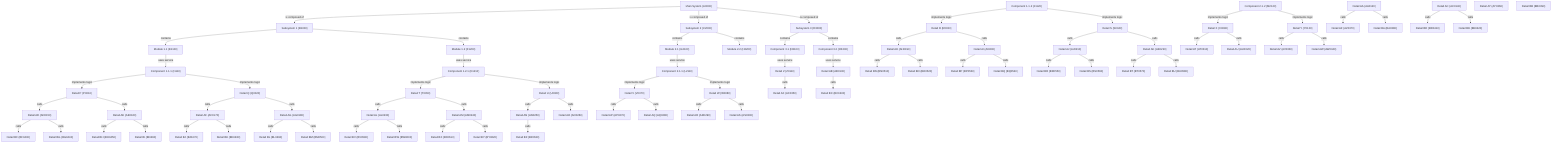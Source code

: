 graph TD
    A["Main System (A0000)"]
    B["Subsystem 1 (B1000)"]
    C["Subsystem 2 (C2000)"]
    D["Subsystem 3 (D3000)"]
    E["Module 1.1 (E1100)"]
    F["Module 1.2 (F1200)"]
    G["Module 2.1 (G2100)"]
    H["Module 2.2 (H2200)"]
    I["Component 1.1.1 (I1110)"]
    J["Component 1.1.2 (J1120)"]
    K["Component 1.2.1 (K1210)"]
    L["Component 2.1.1 (L2110)"]
    M["Component 2.1.2 (M2120)"]
    N["Component 3.1 (N3100)"]
    O["Component 3.2 (O3200)"]
    P["Detail P (P0010)"]
    Q["Detail Q (Q0020)"]
    R["Detail R (R0030)"]
    S["Detail S (S0040)"]
    T["Detail T (T0050)"]
    U["Detail U (U0060)"]
    V["Detail V (V0070)"]
    W["Detail W (W0080)"]
    X["Detail X (X0090)"]
    Y["Detail Y (Y0100)"]
    Z["Detail Z (Z0110)"]
    AA["Detail AA (AA0120)"]
    AB["Detail AB (AB0130)"]
    AC["Detail AC (AC0140)"]
    AD["Detail AD (AD0150)"]
    AE["Detail AE (AE0160)"]
    AF["Detail AF (AF0170)"]
    AG["Detail AG (AG0180)"]
    AH["Detail AH (AH0190)"]
    AI["Detail AI (AI0200)"]
    AJ["Detail AJ (AJ0210)"]
    AK["Detail AK (AK0220)"]
    AL["Detail AL (AL0230)"]
    AM["Detail AM (AM0240)"]
    AN["Detail AN (AN0250)"]
    AO["Detail AO (AO0260)"]
    AP["Detail AP (AP0270)"]
    AQ["Detail AQ (AQ0280)"]
    AR["Detail AR (AR0290)"]
    AS["Detail AS (AS0300)"]
    AT["Detail AT (AT0310)"]
    AU["Detail AU (AU0320)"]
    AV["Detail AV (AV0330)"]
    AW["Detail AW (AW0340)"]
    AX["Detail AX (AX0350)"]
    AY["Detail AY (AY0360)"]
    AZ["Detail AZ (AZ0370)"]
    BA["Detail BA (BA0380)"]
    BB["Detail BB (BB0390)"]
    BC["Detail BC (BC0400)"]
    BD["Detail BD (BD0410)"]
    BE["Detail BE (BE0420)"]
    BF["Detail BF (BF0430)"]
    BG["Detail BG (BG0440)"]
    BH["Detail BH (BH0450)"]
    BI["Detail BI (BI0460)"]
    BJ["Detail BJ (BJ0470)"]
    BK["Detail BK (BK0480)"]
    BL["Detail BL (BL0490)"]
    BM["Detail BM (BM0500)"]
    BN["Detail BN (BN0510)"]
    BO["Detail BO (BO0520)"]
    BP["Detail BP (BP0530)"]
    BQ["Detail BQ (BQ0540)"]
    BR["Detail BR (BR0550)"]
    BS["Detail BS (BS0560)"]
    BT["Detail BT (BT0570)"]
    BU["Detail BU (BU0580)"]
    BV["Detail BV (BV0590)"]
    BW["Detail BW (BW0600)"]
    BX["Detail BX (BX0610)"]
    BY["Detail BY (BY0620)"]
    BZ["Detail BZ (BZ0630)"]

    %% Level 1: System -> Subsystem
    A -->|"is composed of"| B
    A -->|"is composed of"| C
    A -->|"is composed of"| D

    %% Level 2: Subsystem -> Module
    B -->|"contains"| E
    B -->|"contains"| F
    C -->|"contains"| G
    C -->|"contains"| H
    D -->|"contains"| N
    D -->|"contains"| O

    %% Level 3: Module -> Component
    E -->|"uses service"| I
    F -->|"uses service"| K
    G -->|"uses service"| L
    N -->|"uses service"| Z
    O -->|"uses service"| AB

    %% Level 4: Component -> Detail
    I -->|"implements logic"| P
    I -->|"implements logic"| Q
    J -->|"implements logic"| R
    J -->|"implements logic"| S
    K -->|"implements logic"| T
    K -->|"implements logic"| U
    L -->|"implements logic"| V
    L -->|"implements logic"| W
    M -->|"implements logic"| X
    M -->|"implements logic"| Y

    %% Level 5: Detail -> Further Detail (Uniform Labeling)
    P -->|"calls"| AD
    P -->|"calls"| AE
    Q -->|"calls"| AF
    Q -->|"calls"| AG
    R -->|"calls"| AH
    R -->|"calls"| AI
    S -->|"calls"| AJ
    S -->|"calls"| AK
    T -->|"calls"| AL
    T -->|"calls"| AM
    U -->|"calls"| AN
    U -->|"calls"| AO
    V -->|"calls"| AP
    V -->|"calls"| AQ
    W -->|"calls"| AR
    W -->|"calls"| AS
    X -->|"calls"| AT
    X -->|"calls"| AU
    Y -->|"calls"| AV
    Y -->|"calls"| AW
    Z -->|"calls"| AX
    AA -->|"calls"| AZ
    AA -->|"calls"| BA
    AB -->|"calls"| BC
    AC -->|"calls"| BD
    AC -->|"calls"| BE
    AD -->|"calls"| BF
    AD -->|"calls"| BG
    AE -->|"calls"| BH
    AE -->|"calls"| BI
    AF -->|"calls"| BJ
    AF -->|"calls"| BK
    AG -->|"calls"| BL
    AG -->|"calls"| BM
    AH -->|"calls"| BN
    AH -->|"calls"| BO
    AI -->|"calls"| BP
    AI -->|"calls"| BQ
    AJ -->|"calls"| BR
    AJ -->|"calls"| BS
    AK -->|"calls"| BT
    AK -->|"calls"| BU
    AL -->|"calls"| BV
    AL -->|"calls"| BW
    AM -->|"calls"| BX
    AM -->|"calls"| BY
    AN -->|"calls"| BZ